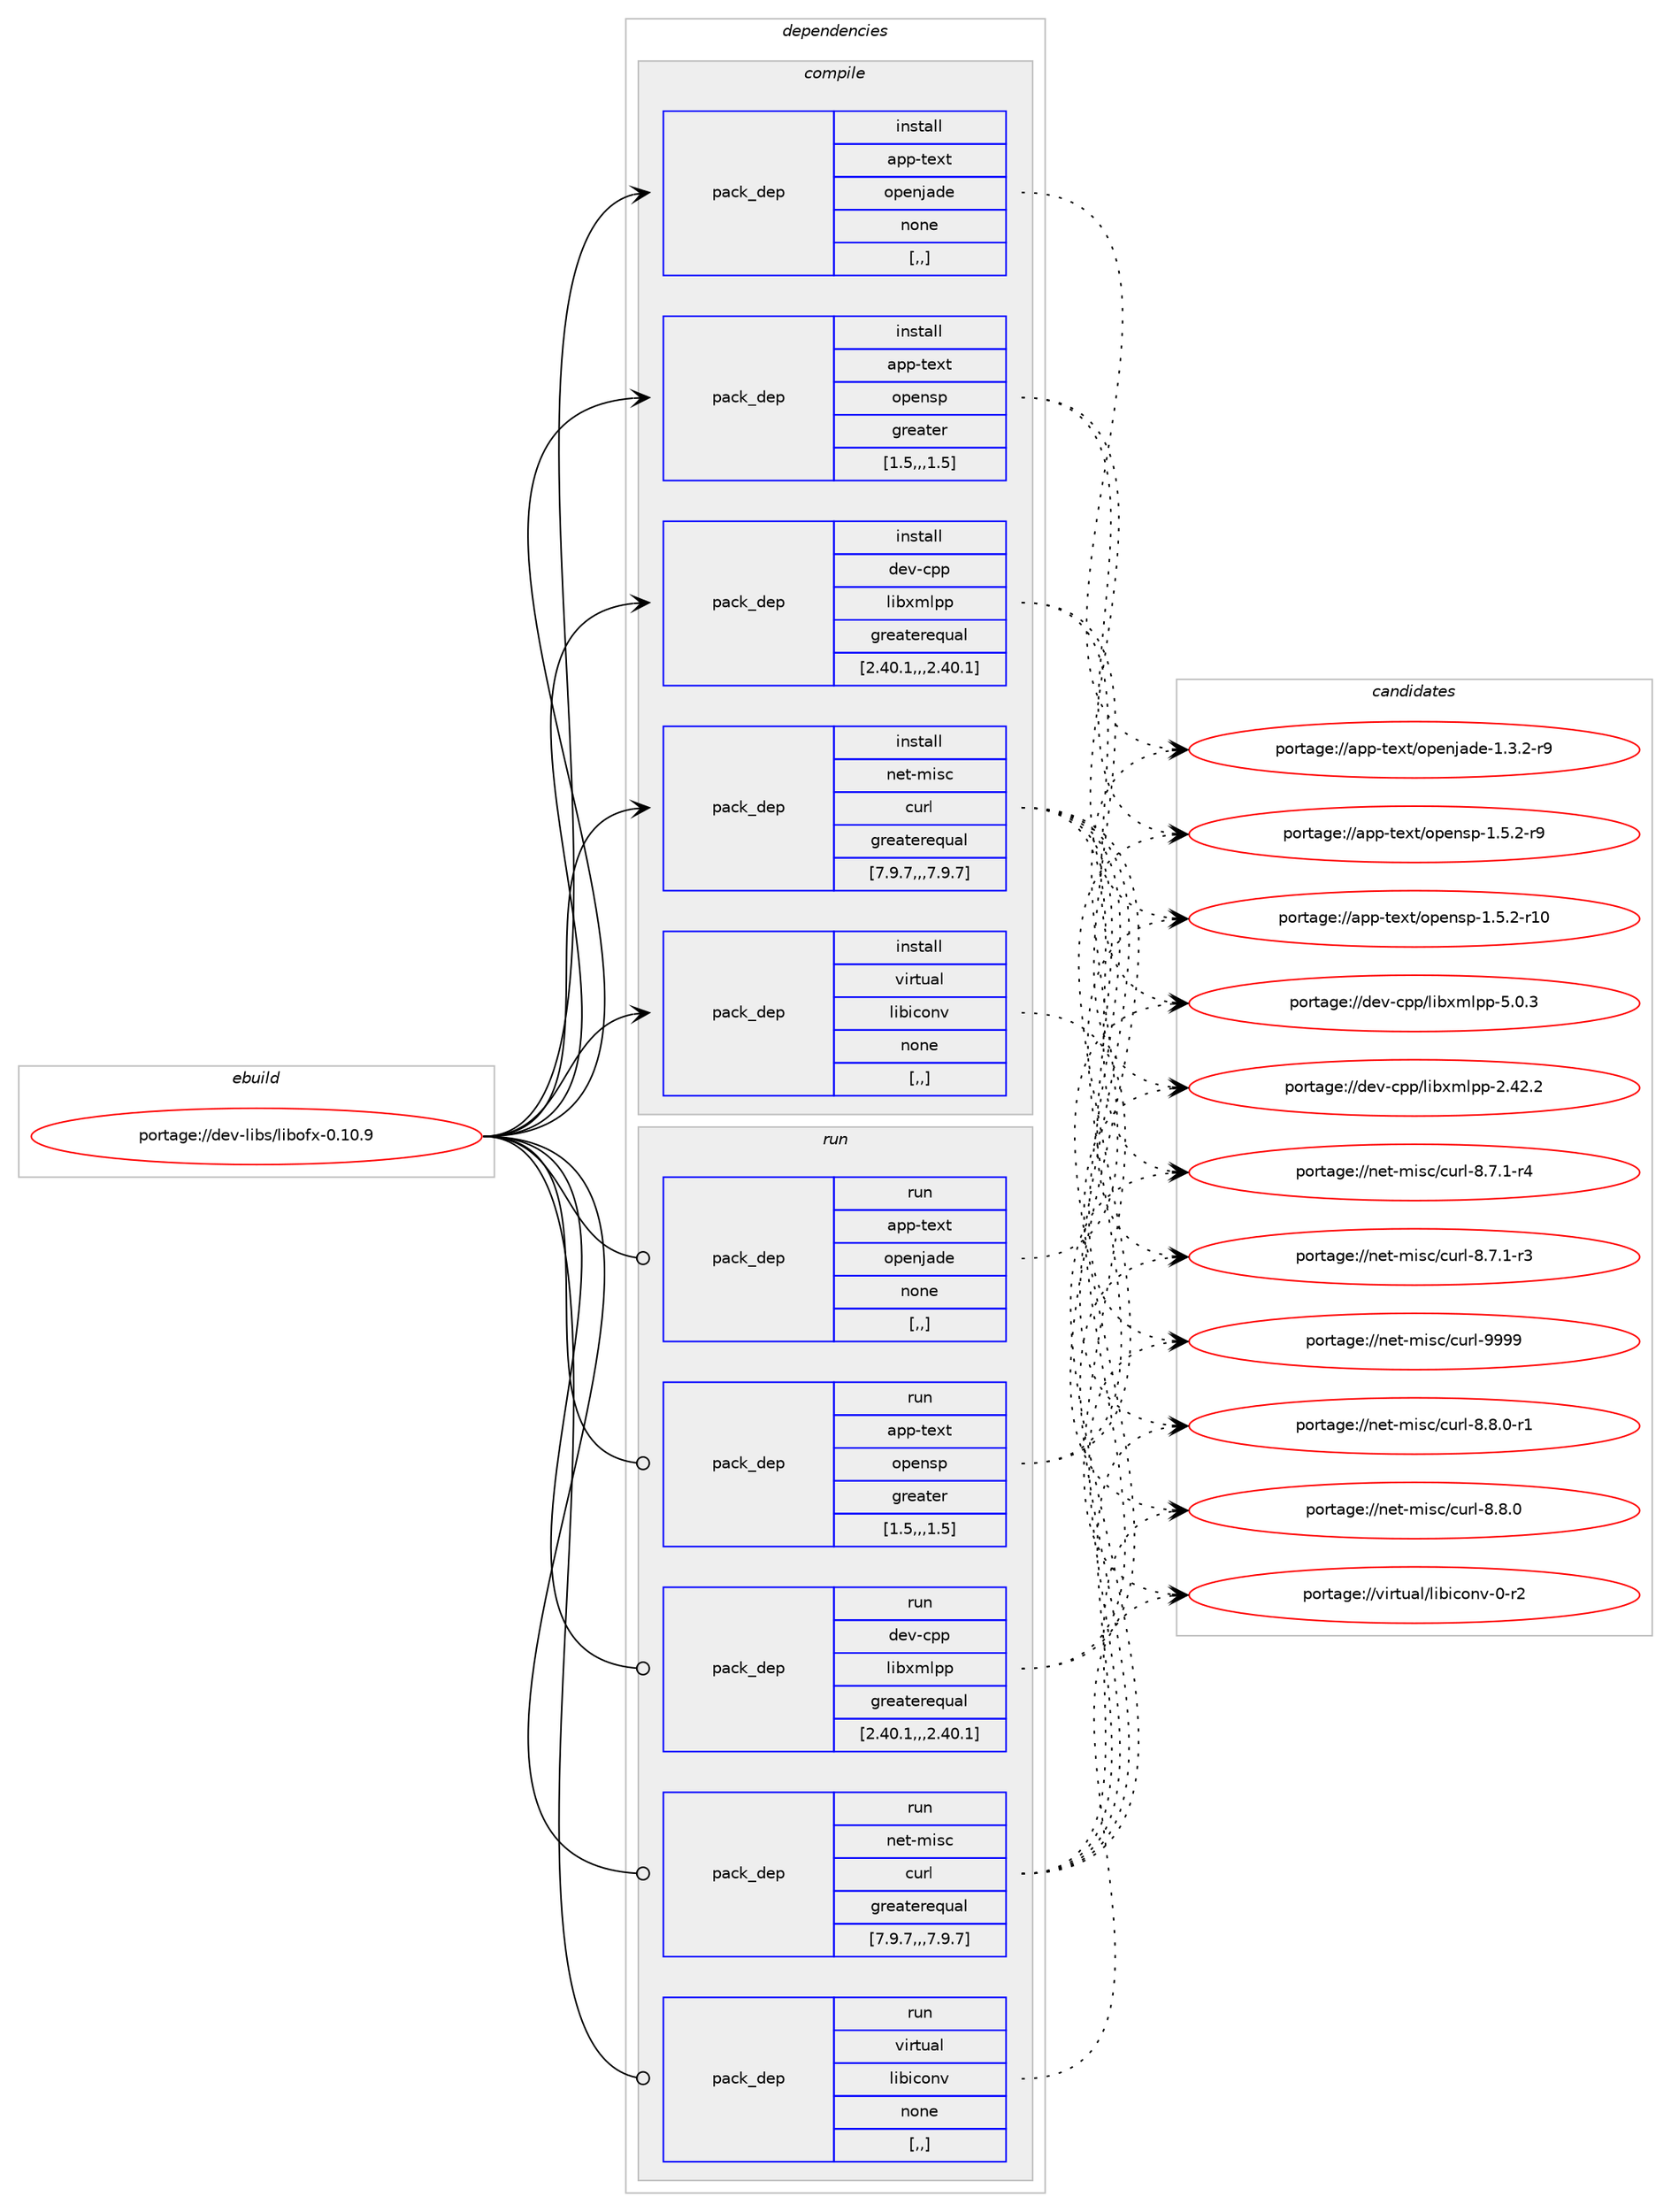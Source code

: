 digraph prolog {

# *************
# Graph options
# *************

newrank=true;
concentrate=true;
compound=true;
graph [rankdir=LR,fontname=Helvetica,fontsize=10,ranksep=1.5];#, ranksep=2.5, nodesep=0.2];
edge  [arrowhead=vee];
node  [fontname=Helvetica,fontsize=10];

# **********
# The ebuild
# **********

subgraph cluster_leftcol {
color=gray;
label=<<i>ebuild</i>>;
id [label="portage://dev-libs/libofx-0.10.9", color=red, width=4, href="../dev-libs/libofx-0.10.9.svg"];
}

# ****************
# The dependencies
# ****************

subgraph cluster_midcol {
color=gray;
label=<<i>dependencies</i>>;
subgraph cluster_compile {
fillcolor="#eeeeee";
style=filled;
label=<<i>compile</i>>;
subgraph pack81980 {
dependency110165 [label=<<TABLE BORDER="0" CELLBORDER="1" CELLSPACING="0" CELLPADDING="4" WIDTH="220"><TR><TD ROWSPAN="6" CELLPADDING="30">pack_dep</TD></TR><TR><TD WIDTH="110">install</TD></TR><TR><TD>app-text</TD></TR><TR><TD>openjade</TD></TR><TR><TD>none</TD></TR><TR><TD>[,,]</TD></TR></TABLE>>, shape=none, color=blue];
}
id:e -> dependency110165:w [weight=20,style="solid",arrowhead="vee"];
subgraph pack81981 {
dependency110166 [label=<<TABLE BORDER="0" CELLBORDER="1" CELLSPACING="0" CELLPADDING="4" WIDTH="220"><TR><TD ROWSPAN="6" CELLPADDING="30">pack_dep</TD></TR><TR><TD WIDTH="110">install</TD></TR><TR><TD>app-text</TD></TR><TR><TD>opensp</TD></TR><TR><TD>greater</TD></TR><TR><TD>[1.5,,,1.5]</TD></TR></TABLE>>, shape=none, color=blue];
}
id:e -> dependency110166:w [weight=20,style="solid",arrowhead="vee"];
subgraph pack81982 {
dependency110167 [label=<<TABLE BORDER="0" CELLBORDER="1" CELLSPACING="0" CELLPADDING="4" WIDTH="220"><TR><TD ROWSPAN="6" CELLPADDING="30">pack_dep</TD></TR><TR><TD WIDTH="110">install</TD></TR><TR><TD>dev-cpp</TD></TR><TR><TD>libxmlpp</TD></TR><TR><TD>greaterequal</TD></TR><TR><TD>[2.40.1,,,2.40.1]</TD></TR></TABLE>>, shape=none, color=blue];
}
id:e -> dependency110167:w [weight=20,style="solid",arrowhead="vee"];
subgraph pack81983 {
dependency110168 [label=<<TABLE BORDER="0" CELLBORDER="1" CELLSPACING="0" CELLPADDING="4" WIDTH="220"><TR><TD ROWSPAN="6" CELLPADDING="30">pack_dep</TD></TR><TR><TD WIDTH="110">install</TD></TR><TR><TD>net-misc</TD></TR><TR><TD>curl</TD></TR><TR><TD>greaterequal</TD></TR><TR><TD>[7.9.7,,,7.9.7]</TD></TR></TABLE>>, shape=none, color=blue];
}
id:e -> dependency110168:w [weight=20,style="solid",arrowhead="vee"];
subgraph pack81984 {
dependency110169 [label=<<TABLE BORDER="0" CELLBORDER="1" CELLSPACING="0" CELLPADDING="4" WIDTH="220"><TR><TD ROWSPAN="6" CELLPADDING="30">pack_dep</TD></TR><TR><TD WIDTH="110">install</TD></TR><TR><TD>virtual</TD></TR><TR><TD>libiconv</TD></TR><TR><TD>none</TD></TR><TR><TD>[,,]</TD></TR></TABLE>>, shape=none, color=blue];
}
id:e -> dependency110169:w [weight=20,style="solid",arrowhead="vee"];
}
subgraph cluster_compileandrun {
fillcolor="#eeeeee";
style=filled;
label=<<i>compile and run</i>>;
}
subgraph cluster_run {
fillcolor="#eeeeee";
style=filled;
label=<<i>run</i>>;
subgraph pack81985 {
dependency110170 [label=<<TABLE BORDER="0" CELLBORDER="1" CELLSPACING="0" CELLPADDING="4" WIDTH="220"><TR><TD ROWSPAN="6" CELLPADDING="30">pack_dep</TD></TR><TR><TD WIDTH="110">run</TD></TR><TR><TD>app-text</TD></TR><TR><TD>openjade</TD></TR><TR><TD>none</TD></TR><TR><TD>[,,]</TD></TR></TABLE>>, shape=none, color=blue];
}
id:e -> dependency110170:w [weight=20,style="solid",arrowhead="odot"];
subgraph pack81986 {
dependency110171 [label=<<TABLE BORDER="0" CELLBORDER="1" CELLSPACING="0" CELLPADDING="4" WIDTH="220"><TR><TD ROWSPAN="6" CELLPADDING="30">pack_dep</TD></TR><TR><TD WIDTH="110">run</TD></TR><TR><TD>app-text</TD></TR><TR><TD>opensp</TD></TR><TR><TD>greater</TD></TR><TR><TD>[1.5,,,1.5]</TD></TR></TABLE>>, shape=none, color=blue];
}
id:e -> dependency110171:w [weight=20,style="solid",arrowhead="odot"];
subgraph pack81987 {
dependency110172 [label=<<TABLE BORDER="0" CELLBORDER="1" CELLSPACING="0" CELLPADDING="4" WIDTH="220"><TR><TD ROWSPAN="6" CELLPADDING="30">pack_dep</TD></TR><TR><TD WIDTH="110">run</TD></TR><TR><TD>dev-cpp</TD></TR><TR><TD>libxmlpp</TD></TR><TR><TD>greaterequal</TD></TR><TR><TD>[2.40.1,,,2.40.1]</TD></TR></TABLE>>, shape=none, color=blue];
}
id:e -> dependency110172:w [weight=20,style="solid",arrowhead="odot"];
subgraph pack81988 {
dependency110173 [label=<<TABLE BORDER="0" CELLBORDER="1" CELLSPACING="0" CELLPADDING="4" WIDTH="220"><TR><TD ROWSPAN="6" CELLPADDING="30">pack_dep</TD></TR><TR><TD WIDTH="110">run</TD></TR><TR><TD>net-misc</TD></TR><TR><TD>curl</TD></TR><TR><TD>greaterequal</TD></TR><TR><TD>[7.9.7,,,7.9.7]</TD></TR></TABLE>>, shape=none, color=blue];
}
id:e -> dependency110173:w [weight=20,style="solid",arrowhead="odot"];
subgraph pack81989 {
dependency110174 [label=<<TABLE BORDER="0" CELLBORDER="1" CELLSPACING="0" CELLPADDING="4" WIDTH="220"><TR><TD ROWSPAN="6" CELLPADDING="30">pack_dep</TD></TR><TR><TD WIDTH="110">run</TD></TR><TR><TD>virtual</TD></TR><TR><TD>libiconv</TD></TR><TR><TD>none</TD></TR><TR><TD>[,,]</TD></TR></TABLE>>, shape=none, color=blue];
}
id:e -> dependency110174:w [weight=20,style="solid",arrowhead="odot"];
}
}

# **************
# The candidates
# **************

subgraph cluster_choices {
rank=same;
color=gray;
label=<<i>candidates</i>>;

subgraph choice81980 {
color=black;
nodesep=1;
choice971121124511610112011647111112101110106971001014549465146504511457 [label="portage://app-text/openjade-1.3.2-r9", color=red, width=4,href="../app-text/openjade-1.3.2-r9.svg"];
dependency110165:e -> choice971121124511610112011647111112101110106971001014549465146504511457:w [style=dotted,weight="100"];
}
subgraph choice81981 {
color=black;
nodesep=1;
choice9711211245116101120116471111121011101151124549465346504511457 [label="portage://app-text/opensp-1.5.2-r9", color=red, width=4,href="../app-text/opensp-1.5.2-r9.svg"];
choice971121124511610112011647111112101110115112454946534650451144948 [label="portage://app-text/opensp-1.5.2-r10", color=red, width=4,href="../app-text/opensp-1.5.2-r10.svg"];
dependency110166:e -> choice9711211245116101120116471111121011101151124549465346504511457:w [style=dotted,weight="100"];
dependency110166:e -> choice971121124511610112011647111112101110115112454946534650451144948:w [style=dotted,weight="100"];
}
subgraph choice81982 {
color=black;
nodesep=1;
choice10010111845991121124710810598120109108112112455346484651 [label="portage://dev-cpp/libxmlpp-5.0.3", color=red, width=4,href="../dev-cpp/libxmlpp-5.0.3.svg"];
choice1001011184599112112471081059812010910811211245504652504650 [label="portage://dev-cpp/libxmlpp-2.42.2", color=red, width=4,href="../dev-cpp/libxmlpp-2.42.2.svg"];
dependency110167:e -> choice10010111845991121124710810598120109108112112455346484651:w [style=dotted,weight="100"];
dependency110167:e -> choice1001011184599112112471081059812010910811211245504652504650:w [style=dotted,weight="100"];
}
subgraph choice81983 {
color=black;
nodesep=1;
choice110101116451091051159947991171141084557575757 [label="portage://net-misc/curl-9999", color=red, width=4,href="../net-misc/curl-9999.svg"];
choice110101116451091051159947991171141084556465646484511449 [label="portage://net-misc/curl-8.8.0-r1", color=red, width=4,href="../net-misc/curl-8.8.0-r1.svg"];
choice11010111645109105115994799117114108455646564648 [label="portage://net-misc/curl-8.8.0", color=red, width=4,href="../net-misc/curl-8.8.0.svg"];
choice110101116451091051159947991171141084556465546494511452 [label="portage://net-misc/curl-8.7.1-r4", color=red, width=4,href="../net-misc/curl-8.7.1-r4.svg"];
choice110101116451091051159947991171141084556465546494511451 [label="portage://net-misc/curl-8.7.1-r3", color=red, width=4,href="../net-misc/curl-8.7.1-r3.svg"];
dependency110168:e -> choice110101116451091051159947991171141084557575757:w [style=dotted,weight="100"];
dependency110168:e -> choice110101116451091051159947991171141084556465646484511449:w [style=dotted,weight="100"];
dependency110168:e -> choice11010111645109105115994799117114108455646564648:w [style=dotted,weight="100"];
dependency110168:e -> choice110101116451091051159947991171141084556465546494511452:w [style=dotted,weight="100"];
dependency110168:e -> choice110101116451091051159947991171141084556465546494511451:w [style=dotted,weight="100"];
}
subgraph choice81984 {
color=black;
nodesep=1;
choice1181051141161179710847108105981059911111011845484511450 [label="portage://virtual/libiconv-0-r2", color=red, width=4,href="../virtual/libiconv-0-r2.svg"];
dependency110169:e -> choice1181051141161179710847108105981059911111011845484511450:w [style=dotted,weight="100"];
}
subgraph choice81985 {
color=black;
nodesep=1;
choice971121124511610112011647111112101110106971001014549465146504511457 [label="portage://app-text/openjade-1.3.2-r9", color=red, width=4,href="../app-text/openjade-1.3.2-r9.svg"];
dependency110170:e -> choice971121124511610112011647111112101110106971001014549465146504511457:w [style=dotted,weight="100"];
}
subgraph choice81986 {
color=black;
nodesep=1;
choice9711211245116101120116471111121011101151124549465346504511457 [label="portage://app-text/opensp-1.5.2-r9", color=red, width=4,href="../app-text/opensp-1.5.2-r9.svg"];
choice971121124511610112011647111112101110115112454946534650451144948 [label="portage://app-text/opensp-1.5.2-r10", color=red, width=4,href="../app-text/opensp-1.5.2-r10.svg"];
dependency110171:e -> choice9711211245116101120116471111121011101151124549465346504511457:w [style=dotted,weight="100"];
dependency110171:e -> choice971121124511610112011647111112101110115112454946534650451144948:w [style=dotted,weight="100"];
}
subgraph choice81987 {
color=black;
nodesep=1;
choice10010111845991121124710810598120109108112112455346484651 [label="portage://dev-cpp/libxmlpp-5.0.3", color=red, width=4,href="../dev-cpp/libxmlpp-5.0.3.svg"];
choice1001011184599112112471081059812010910811211245504652504650 [label="portage://dev-cpp/libxmlpp-2.42.2", color=red, width=4,href="../dev-cpp/libxmlpp-2.42.2.svg"];
dependency110172:e -> choice10010111845991121124710810598120109108112112455346484651:w [style=dotted,weight="100"];
dependency110172:e -> choice1001011184599112112471081059812010910811211245504652504650:w [style=dotted,weight="100"];
}
subgraph choice81988 {
color=black;
nodesep=1;
choice110101116451091051159947991171141084557575757 [label="portage://net-misc/curl-9999", color=red, width=4,href="../net-misc/curl-9999.svg"];
choice110101116451091051159947991171141084556465646484511449 [label="portage://net-misc/curl-8.8.0-r1", color=red, width=4,href="../net-misc/curl-8.8.0-r1.svg"];
choice11010111645109105115994799117114108455646564648 [label="portage://net-misc/curl-8.8.0", color=red, width=4,href="../net-misc/curl-8.8.0.svg"];
choice110101116451091051159947991171141084556465546494511452 [label="portage://net-misc/curl-8.7.1-r4", color=red, width=4,href="../net-misc/curl-8.7.1-r4.svg"];
choice110101116451091051159947991171141084556465546494511451 [label="portage://net-misc/curl-8.7.1-r3", color=red, width=4,href="../net-misc/curl-8.7.1-r3.svg"];
dependency110173:e -> choice110101116451091051159947991171141084557575757:w [style=dotted,weight="100"];
dependency110173:e -> choice110101116451091051159947991171141084556465646484511449:w [style=dotted,weight="100"];
dependency110173:e -> choice11010111645109105115994799117114108455646564648:w [style=dotted,weight="100"];
dependency110173:e -> choice110101116451091051159947991171141084556465546494511452:w [style=dotted,weight="100"];
dependency110173:e -> choice110101116451091051159947991171141084556465546494511451:w [style=dotted,weight="100"];
}
subgraph choice81989 {
color=black;
nodesep=1;
choice1181051141161179710847108105981059911111011845484511450 [label="portage://virtual/libiconv-0-r2", color=red, width=4,href="../virtual/libiconv-0-r2.svg"];
dependency110174:e -> choice1181051141161179710847108105981059911111011845484511450:w [style=dotted,weight="100"];
}
}

}
